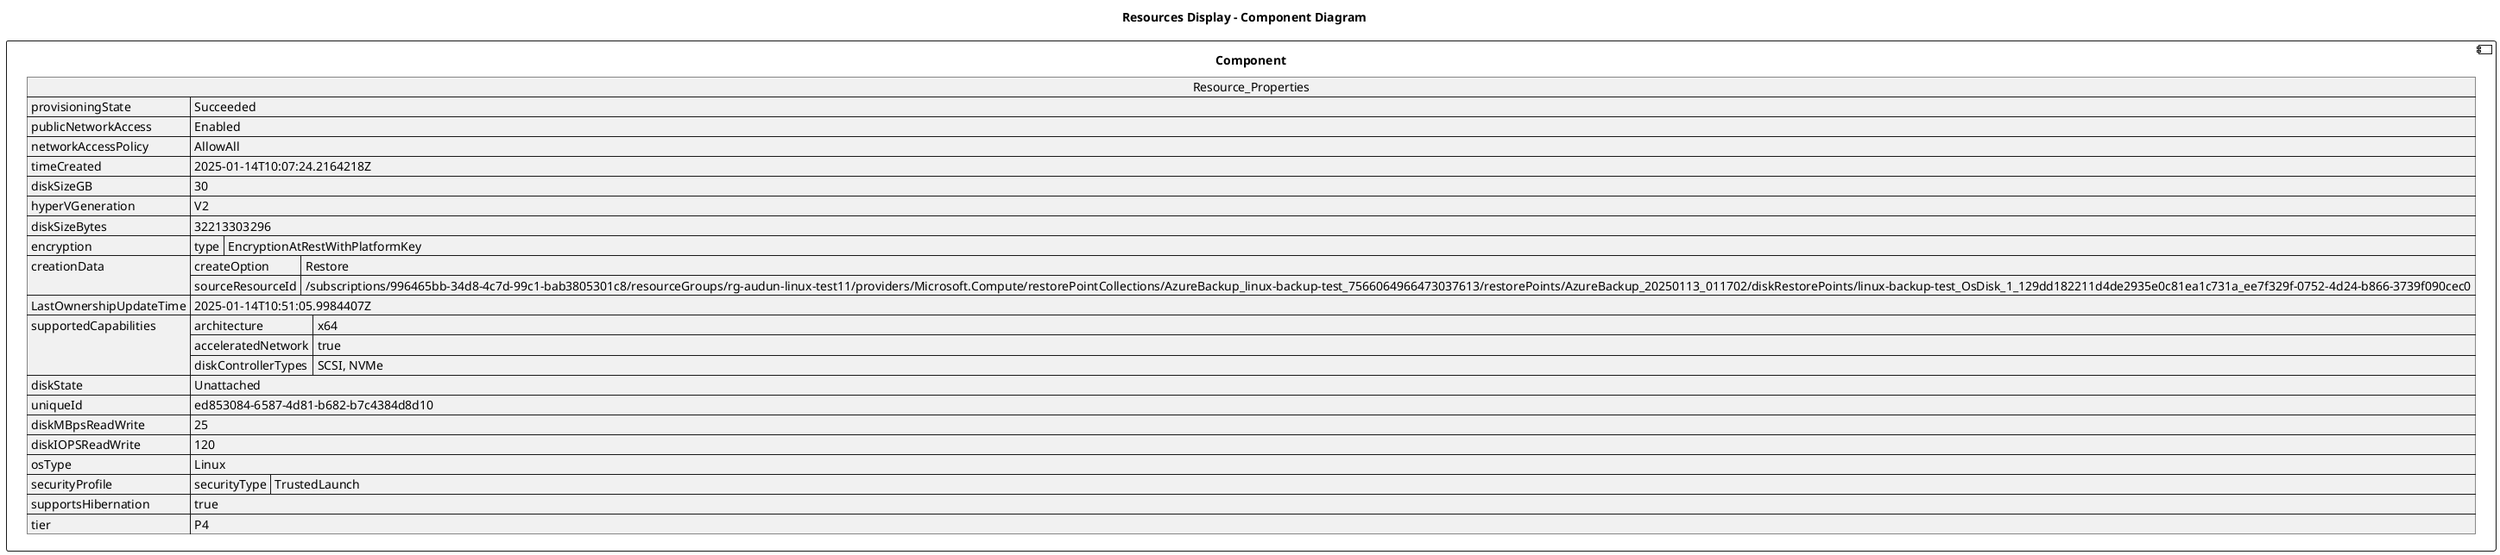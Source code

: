 @startuml

title Resources Display - Component Diagram

component Component {

json  Resource_Properties {
  "provisioningState": "Succeeded",
  "publicNetworkAccess": "Enabled",
  "networkAccessPolicy": "AllowAll",
  "timeCreated": "2025-01-14T10:07:24.2164218Z",
  "diskSizeGB": 30,
  "hyperVGeneration": "V2",
  "diskSizeBytes": 32213303296,
  "encryption": {
    "type": "EncryptionAtRestWithPlatformKey"
  },
  "creationData": {
    "createOption": "Restore",
    "sourceResourceId": "/subscriptions/996465bb-34d8-4c7d-99c1-bab3805301c8/resourceGroups/rg-audun-linux-test11/providers/Microsoft.Compute/restorePointCollections/AzureBackup_linux-backup-test_7566064966473037613/restorePoints/AzureBackup_20250113_011702/diskRestorePoints/linux-backup-test_OsDisk_1_129dd182211d4de2935e0c81ea1c731a_ee7f329f-0752-4d24-b866-3739f090cec0"
  },
  "LastOwnershipUpdateTime": "2025-01-14T10:51:05.9984407Z",
  "supportedCapabilities": {
    "architecture": "x64",
    "acceleratedNetwork": true,
    "diskControllerTypes": "SCSI, NVMe"
  },
  "diskState": "Unattached",
  "uniqueId": "ed853084-6587-4d81-b682-b7c4384d8d10",
  "diskMBpsReadWrite": 25,
  "diskIOPSReadWrite": 120,
  "osType": "Linux",
  "securityProfile": {
    "securityType": "TrustedLaunch"
  },
  "supportsHibernation": true,
  "tier": "P4"
}
}
@enduml

